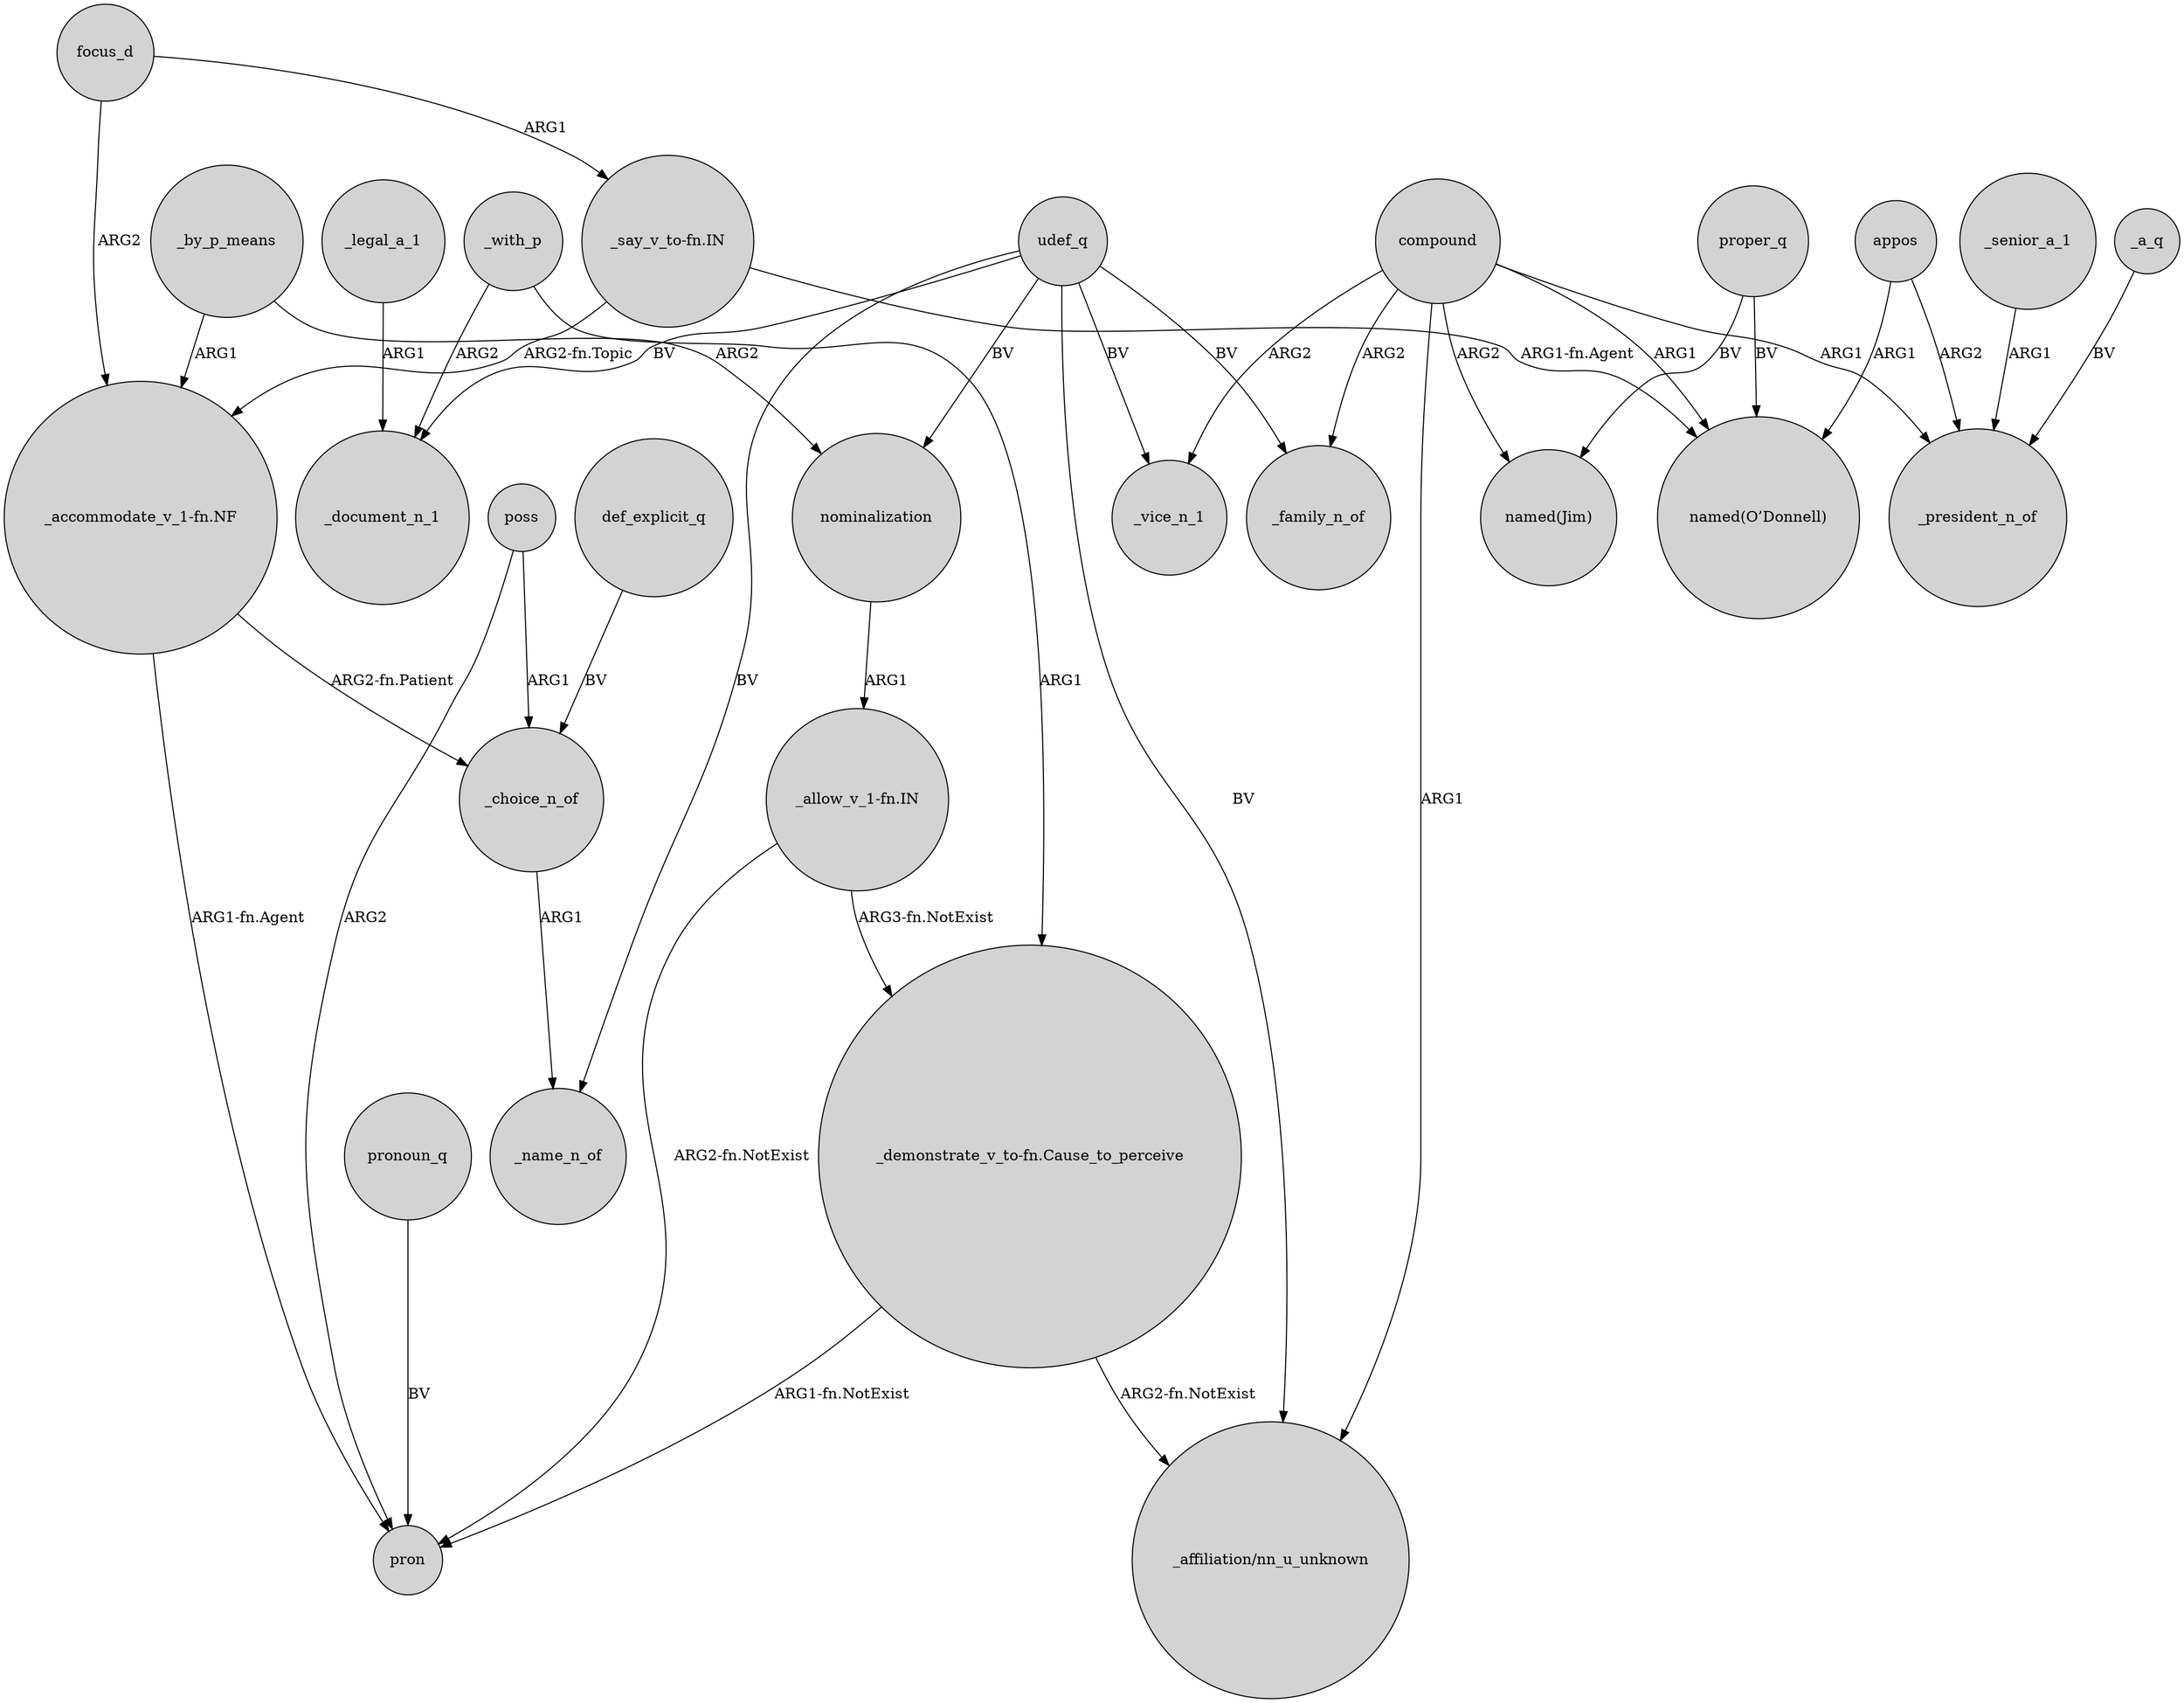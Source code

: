 digraph {
	node [shape=circle style=filled]
	focus_d -> "_accommodate_v_1-fn.NF" [label=ARG2]
	compound -> _vice_n_1 [label=ARG2]
	proper_q -> "named(O’Donnell)" [label=BV]
	_by_p_means -> nominalization [label=ARG2]
	"_demonstrate_v_to-fn.Cause_to_perceive" -> pron [label="ARG1-fn.NotExist"]
	poss -> pron [label=ARG2]
	_with_p -> _document_n_1 [label=ARG2]
	"_allow_v_1-fn.IN" -> pron [label="ARG2-fn.NotExist"]
	_choice_n_of -> _name_n_of [label=ARG1]
	proper_q -> "named(Jim)" [label=BV]
	compound -> "_affiliation/nn_u_unknown" [label=ARG1]
	compound -> _family_n_of [label=ARG2]
	_senior_a_1 -> _president_n_of [label=ARG1]
	"_accommodate_v_1-fn.NF" -> _choice_n_of [label="ARG2-fn.Patient"]
	udef_q -> _document_n_1 [label=BV]
	udef_q -> _vice_n_1 [label=BV]
	"_say_v_to-fn.IN" -> "named(O’Donnell)" [label="ARG1-fn.Agent"]
	compound -> "named(Jim)" [label=ARG2]
	appos -> _president_n_of [label=ARG2]
	"_allow_v_1-fn.IN" -> "_demonstrate_v_to-fn.Cause_to_perceive" [label="ARG3-fn.NotExist"]
	pronoun_q -> pron [label=BV]
	compound -> _president_n_of [label=ARG1]
	nominalization -> "_allow_v_1-fn.IN" [label=ARG1]
	udef_q -> nominalization [label=BV]
	poss -> _choice_n_of [label=ARG1]
	def_explicit_q -> _choice_n_of [label=BV]
	_a_q -> _president_n_of [label=BV]
	_legal_a_1 -> _document_n_1 [label=ARG1]
	"_accommodate_v_1-fn.NF" -> pron [label="ARG1-fn.Agent"]
	"_say_v_to-fn.IN" -> "_accommodate_v_1-fn.NF" [label="ARG2-fn.Topic"]
	_by_p_means -> "_accommodate_v_1-fn.NF" [label=ARG1]
	compound -> "named(O’Donnell)" [label=ARG1]
	udef_q -> "_affiliation/nn_u_unknown" [label=BV]
	udef_q -> _family_n_of [label=BV]
	udef_q -> _name_n_of [label=BV]
	_with_p -> "_demonstrate_v_to-fn.Cause_to_perceive" [label=ARG1]
	appos -> "named(O’Donnell)" [label=ARG1]
	focus_d -> "_say_v_to-fn.IN" [label=ARG1]
	"_demonstrate_v_to-fn.Cause_to_perceive" -> "_affiliation/nn_u_unknown" [label="ARG2-fn.NotExist"]
}
